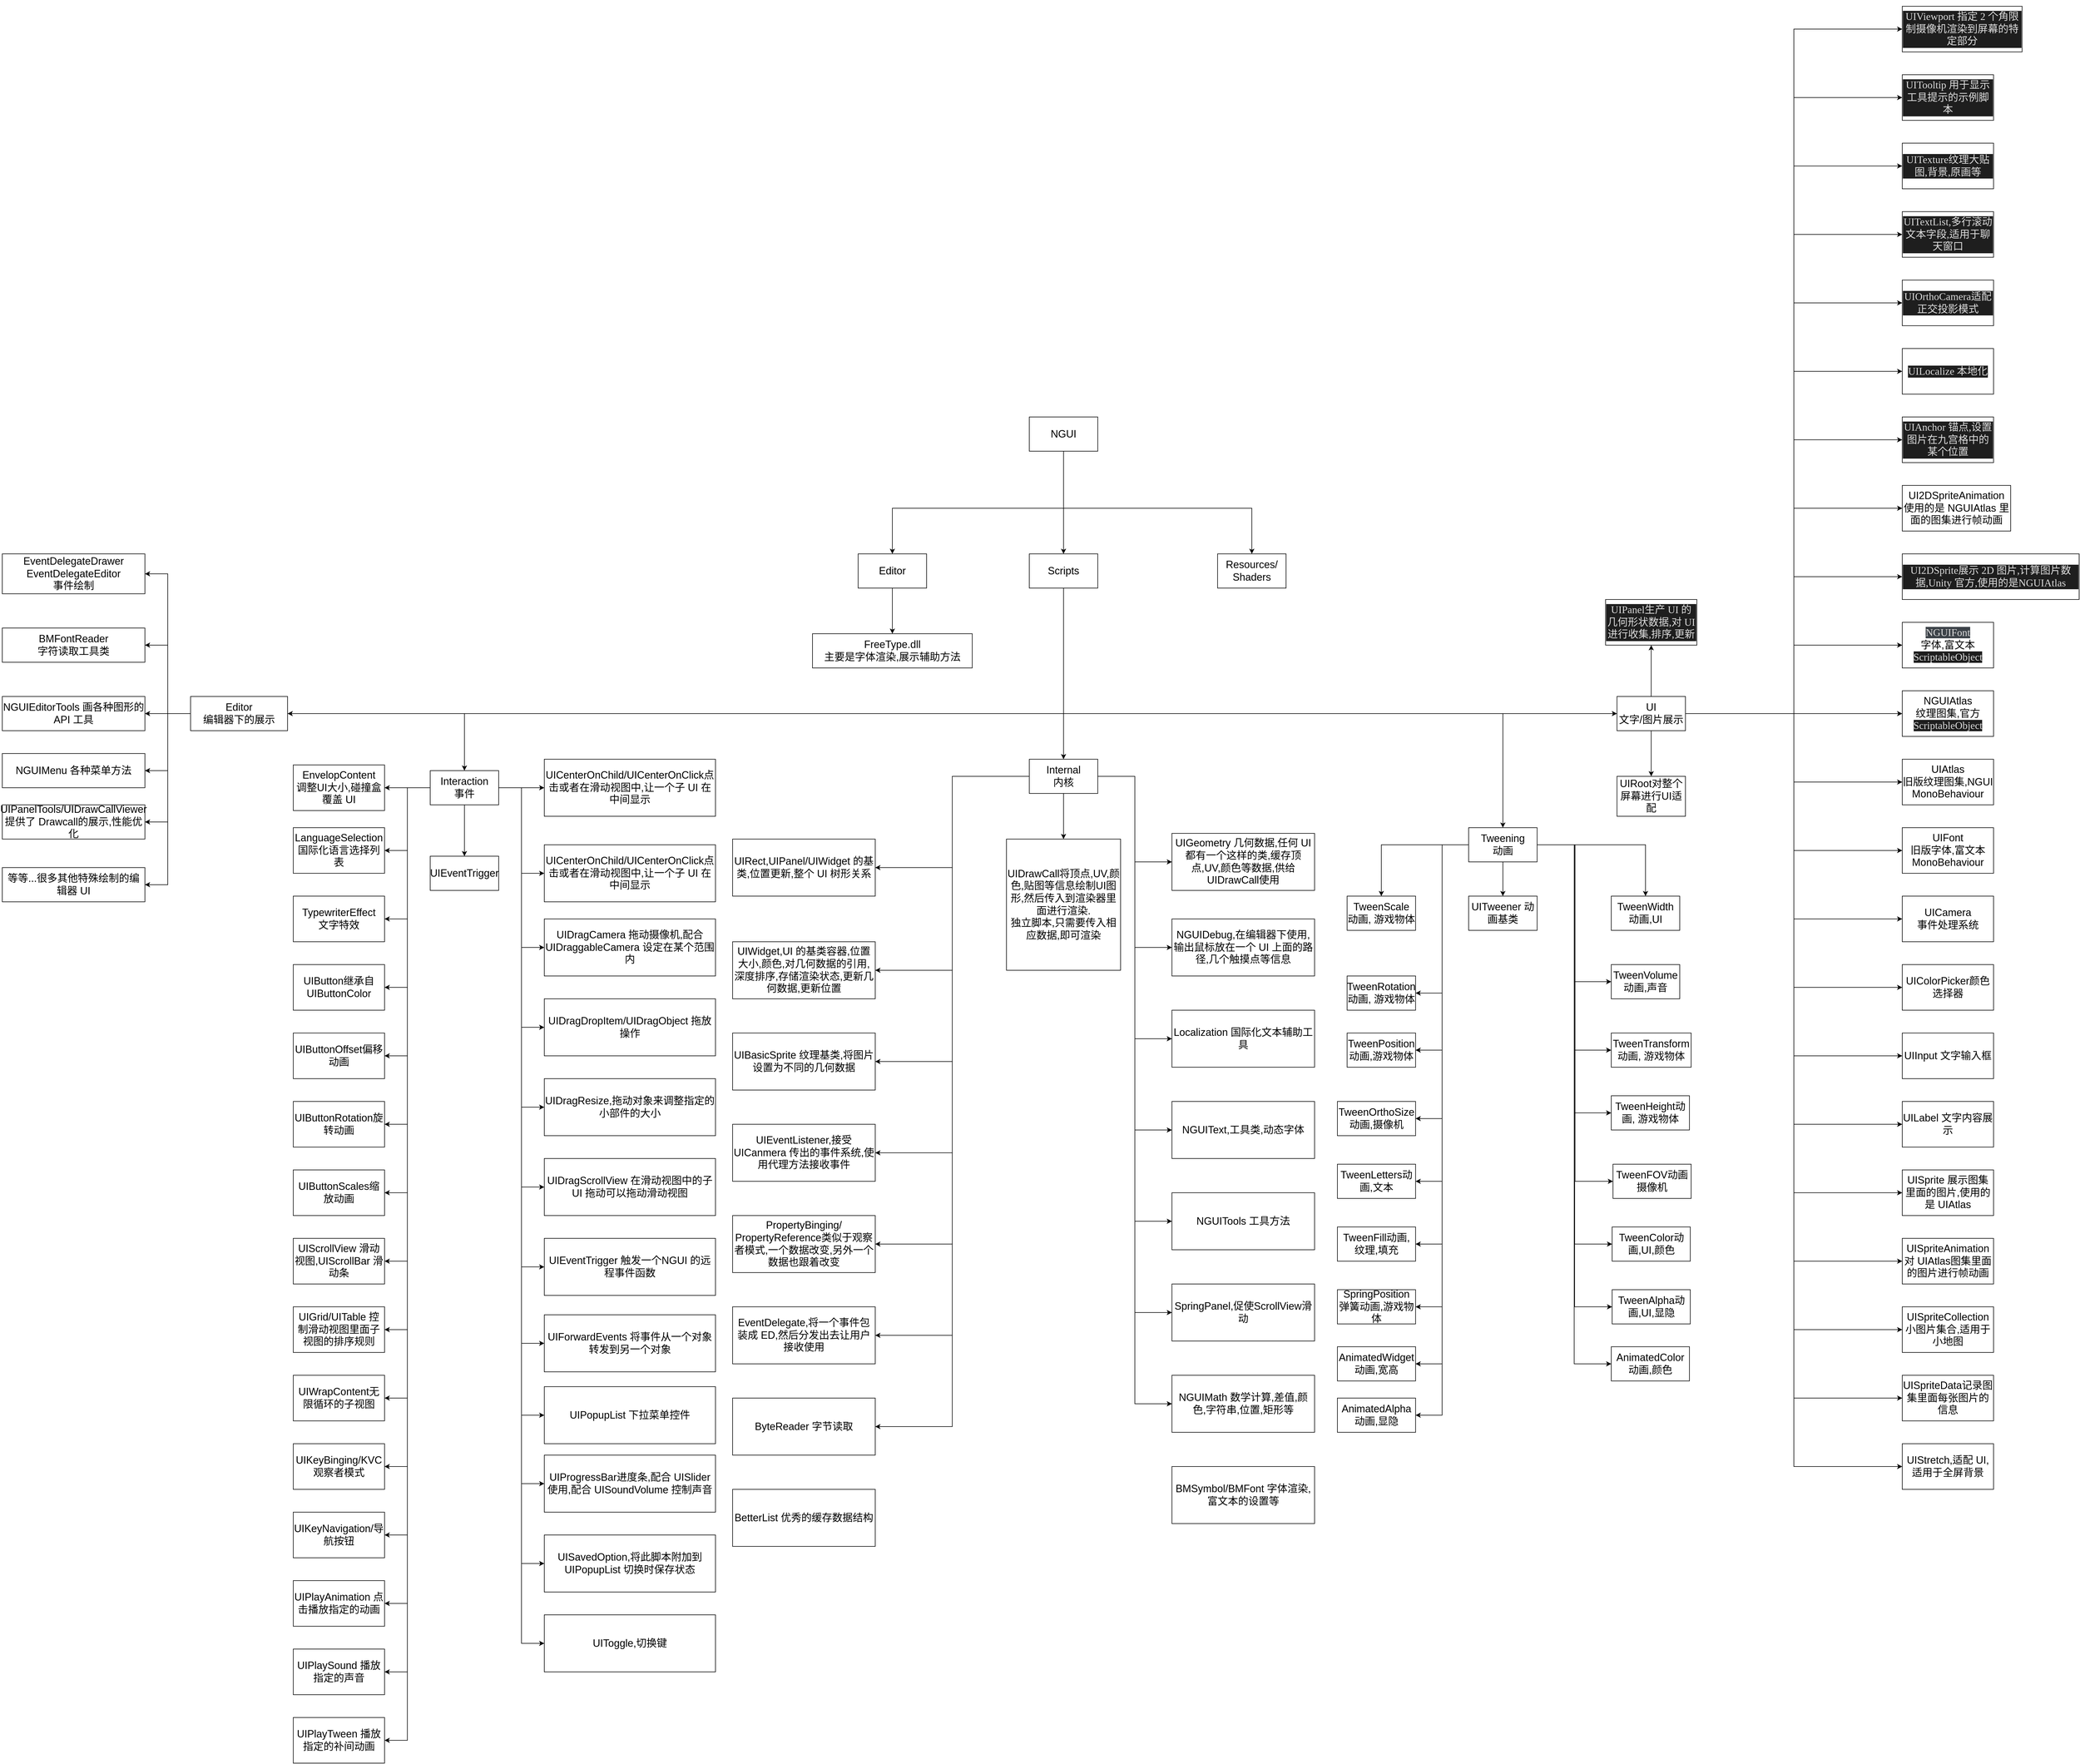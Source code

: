 <mxfile version="13.4.4" type="device"><diagram id="6hGFLwfOUW9BJ-s0fimq" name="Page-1"><mxGraphModel dx="2760" dy="2029" grid="1" gridSize="10" guides="1" tooltips="1" connect="1" arrows="1" fold="1" page="1" pageScale="1" pageWidth="827" pageHeight="1169" math="0" shadow="0"><root><mxCell id="0"/><mxCell id="1" parent="0"/><mxCell id="32" value="" style="edgeStyle=orthogonalEdgeStyle;rounded=0;orthogonalLoop=1;jettySize=auto;html=1;" parent="1" source="2" target="31" edge="1"><mxGeometry relative="1" as="geometry"><Array as="points"><mxPoint x="330" y="240"/><mxPoint x="30" y="240"/></Array></mxGeometry></mxCell><mxCell id="34" style="edgeStyle=orthogonalEdgeStyle;rounded=0;orthogonalLoop=1;jettySize=auto;html=1;" parent="1" source="2" target="33" edge="1"><mxGeometry relative="1" as="geometry"/></mxCell><mxCell id="36" style="edgeStyle=orthogonalEdgeStyle;rounded=0;orthogonalLoop=1;jettySize=auto;html=1;" parent="1" source="2" target="35" edge="1"><mxGeometry relative="1" as="geometry"><Array as="points"><mxPoint x="330" y="240"/><mxPoint x="660" y="240"/></Array></mxGeometry></mxCell><mxCell id="2" value="NGUI" style="rounded=0;whiteSpace=wrap;html=1;fontSize=18;" parent="1" vertex="1"><mxGeometry x="270" y="80" width="120" height="60" as="geometry"/></mxCell><mxCell id="38" value="" style="edgeStyle=orthogonalEdgeStyle;rounded=0;orthogonalLoop=1;jettySize=auto;html=1;" parent="1" source="31" target="37" edge="1"><mxGeometry relative="1" as="geometry"/></mxCell><mxCell id="31" value="Editor" style="rounded=0;whiteSpace=wrap;html=1;fontSize=18;" parent="1" vertex="1"><mxGeometry x="-30" y="320" width="120" height="60" as="geometry"/></mxCell><mxCell id="37" value="FreeType.dll&lt;br&gt;主要是字体渲染,展示辅助方法" style="rounded=0;whiteSpace=wrap;html=1;fontSize=18;" parent="1" vertex="1"><mxGeometry x="-110" y="460" width="280" height="60" as="geometry"/></mxCell><mxCell id="40" value="" style="edgeStyle=orthogonalEdgeStyle;rounded=0;orthogonalLoop=1;jettySize=auto;html=1;" parent="1" source="33" target="39" edge="1"><mxGeometry relative="1" as="geometry"/></mxCell><mxCell id="45" style="edgeStyle=orthogonalEdgeStyle;rounded=0;orthogonalLoop=1;jettySize=auto;html=1;" parent="1" source="33" target="44" edge="1"><mxGeometry relative="1" as="geometry"><Array as="points"><mxPoint x="330" y="600"/><mxPoint x="-720" y="600"/></Array></mxGeometry></mxCell><mxCell id="46" style="edgeStyle=orthogonalEdgeStyle;rounded=0;orthogonalLoop=1;jettySize=auto;html=1;" parent="1" source="33" target="41" edge="1"><mxGeometry relative="1" as="geometry"><Array as="points"><mxPoint x="330" y="600"/><mxPoint x="-325" y="600"/></Array></mxGeometry></mxCell><mxCell id="47" style="edgeStyle=orthogonalEdgeStyle;rounded=0;orthogonalLoop=1;jettySize=auto;html=1;" parent="1" source="33" target="43" edge="1"><mxGeometry relative="1" as="geometry"><Array as="points"><mxPoint x="330" y="600"/><mxPoint x="1100" y="600"/></Array></mxGeometry></mxCell><mxCell id="48" style="edgeStyle=orthogonalEdgeStyle;rounded=0;orthogonalLoop=1;jettySize=auto;html=1;" parent="1" source="33" target="42" edge="1"><mxGeometry relative="1" as="geometry"><Array as="points"><mxPoint x="330" y="600"/><mxPoint x="900" y="600"/></Array></mxGeometry></mxCell><mxCell id="33" value="Scripts" style="rounded=0;whiteSpace=wrap;html=1;fontSize=18;" parent="1" vertex="1"><mxGeometry x="270" y="320" width="120" height="60" as="geometry"/></mxCell><mxCell id="140" value="" style="edgeStyle=orthogonalEdgeStyle;rounded=0;orthogonalLoop=1;jettySize=auto;html=1;" parent="1" source="39" target="139" edge="1"><mxGeometry relative="1" as="geometry"/></mxCell><mxCell id="151" style="edgeStyle=orthogonalEdgeStyle;rounded=0;orthogonalLoop=1;jettySize=auto;html=1;entryX=0;entryY=0.5;entryDx=0;entryDy=0;" parent="1" source="39" target="150" edge="1"><mxGeometry relative="1" as="geometry"/></mxCell><mxCell id="152" style="edgeStyle=orthogonalEdgeStyle;rounded=0;orthogonalLoop=1;jettySize=auto;html=1;entryX=0;entryY=0.5;entryDx=0;entryDy=0;" parent="1" source="39" target="141" edge="1"><mxGeometry relative="1" as="geometry"/></mxCell><mxCell id="153" style="edgeStyle=orthogonalEdgeStyle;rounded=0;orthogonalLoop=1;jettySize=auto;html=1;entryX=0;entryY=0.5;entryDx=0;entryDy=0;" parent="1" source="39" target="147" edge="1"><mxGeometry relative="1" as="geometry"/></mxCell><mxCell id="155" style="edgeStyle=orthogonalEdgeStyle;rounded=0;orthogonalLoop=1;jettySize=auto;html=1;entryX=0;entryY=0.5;entryDx=0;entryDy=0;" parent="1" source="39" target="154" edge="1"><mxGeometry relative="1" as="geometry"/></mxCell><mxCell id="157" style="edgeStyle=orthogonalEdgeStyle;rounded=0;orthogonalLoop=1;jettySize=auto;html=1;entryX=0;entryY=0.5;entryDx=0;entryDy=0;" parent="1" source="39" target="156" edge="1"><mxGeometry relative="1" as="geometry"/></mxCell><mxCell id="159" style="edgeStyle=orthogonalEdgeStyle;rounded=0;orthogonalLoop=1;jettySize=auto;html=1;entryX=0;entryY=0.5;entryDx=0;entryDy=0;" parent="1" source="39" target="158" edge="1"><mxGeometry relative="1" as="geometry"/></mxCell><mxCell id="161" style="edgeStyle=orthogonalEdgeStyle;rounded=0;orthogonalLoop=1;jettySize=auto;html=1;entryX=1;entryY=0.5;entryDx=0;entryDy=0;" parent="1" source="39" target="160" edge="1"><mxGeometry relative="1" as="geometry"/></mxCell><mxCell id="162" style="edgeStyle=orthogonalEdgeStyle;rounded=0;orthogonalLoop=1;jettySize=auto;html=1;entryX=1;entryY=0.5;entryDx=0;entryDy=0;" parent="1" source="39" target="145" edge="1"><mxGeometry relative="1" as="geometry"/></mxCell><mxCell id="163" style="edgeStyle=orthogonalEdgeStyle;rounded=0;orthogonalLoop=1;jettySize=auto;html=1;entryX=1;entryY=0.5;entryDx=0;entryDy=0;" parent="1" source="39" target="143" edge="1"><mxGeometry relative="1" as="geometry"/></mxCell><mxCell id="165" style="edgeStyle=orthogonalEdgeStyle;rounded=0;orthogonalLoop=1;jettySize=auto;html=1;entryX=1;entryY=0.5;entryDx=0;entryDy=0;" parent="1" source="39" target="164" edge="1"><mxGeometry relative="1" as="geometry"/></mxCell><mxCell id="167" style="edgeStyle=orthogonalEdgeStyle;rounded=0;orthogonalLoop=1;jettySize=auto;html=1;entryX=1;entryY=0.5;entryDx=0;entryDy=0;" parent="1" source="39" target="166" edge="1"><mxGeometry relative="1" as="geometry"/></mxCell><mxCell id="169" style="edgeStyle=orthogonalEdgeStyle;rounded=0;orthogonalLoop=1;jettySize=auto;html=1;entryX=0;entryY=0.5;entryDx=0;entryDy=0;" parent="1" source="39" target="168" edge="1"><mxGeometry relative="1" as="geometry"/></mxCell><mxCell id="171" style="edgeStyle=orthogonalEdgeStyle;rounded=0;orthogonalLoop=1;jettySize=auto;html=1;entryX=1;entryY=0.5;entryDx=0;entryDy=0;" parent="1" source="39" target="170" edge="1"><mxGeometry relative="1" as="geometry"/></mxCell><mxCell id="173" style="edgeStyle=orthogonalEdgeStyle;rounded=0;orthogonalLoop=1;jettySize=auto;html=1;entryX=1;entryY=0.5;entryDx=0;entryDy=0;" parent="1" source="39" target="172" edge="1"><mxGeometry relative="1" as="geometry"/></mxCell><mxCell id="39" value="Internal&lt;br&gt;内核" style="rounded=0;whiteSpace=wrap;html=1;fontSize=18;" parent="1" vertex="1"><mxGeometry x="270" y="680" width="120" height="60" as="geometry"/></mxCell><mxCell id="139" value="UIDrawCall将顶点,UV,颜色,贴图等信息绘制UI图形,然后传入到渲染器里面进行渲染.&lt;br&gt;独立脚本,只需要传入相应数据,即可渲染" style="rounded=0;whiteSpace=wrap;html=1;fontSize=18;" parent="1" vertex="1"><mxGeometry x="230" y="820" width="200" height="230" as="geometry"/></mxCell><mxCell id="35" value="Resources/&lt;br&gt;Shaders" style="rounded=0;whiteSpace=wrap;html=1;fontSize=18;" parent="1" vertex="1"><mxGeometry x="600" y="320" width="120" height="60" as="geometry"/></mxCell><mxCell id="235" value="" style="edgeStyle=orthogonalEdgeStyle;rounded=0;orthogonalLoop=1;jettySize=auto;html=1;" parent="1" source="41" target="234" edge="1"><mxGeometry relative="1" as="geometry"/></mxCell><mxCell id="237" style="edgeStyle=orthogonalEdgeStyle;rounded=0;orthogonalLoop=1;jettySize=auto;html=1;entryX=1;entryY=0.5;entryDx=0;entryDy=0;" parent="1" source="41" target="236" edge="1"><mxGeometry relative="1" as="geometry"/></mxCell><mxCell id="239" style="edgeStyle=orthogonalEdgeStyle;rounded=0;orthogonalLoop=1;jettySize=auto;html=1;entryX=1;entryY=0.5;entryDx=0;entryDy=0;" parent="1" source="41" target="238" edge="1"><mxGeometry relative="1" as="geometry"/></mxCell><mxCell id="241" style="edgeStyle=orthogonalEdgeStyle;rounded=0;orthogonalLoop=1;jettySize=auto;html=1;entryX=1;entryY=0.5;entryDx=0;entryDy=0;" parent="1" source="41" target="240" edge="1"><mxGeometry relative="1" as="geometry"/></mxCell><mxCell id="243" style="edgeStyle=orthogonalEdgeStyle;rounded=0;orthogonalLoop=1;jettySize=auto;html=1;entryX=1;entryY=0.5;entryDx=0;entryDy=0;" parent="1" source="41" target="242" edge="1"><mxGeometry relative="1" as="geometry"/></mxCell><mxCell id="245" style="edgeStyle=orthogonalEdgeStyle;rounded=0;orthogonalLoop=1;jettySize=auto;html=1;entryX=1;entryY=0.5;entryDx=0;entryDy=0;" parent="1" source="41" target="244" edge="1"><mxGeometry relative="1" as="geometry"/></mxCell><mxCell id="41" value="Editor&lt;br&gt;编辑器下的展示" style="rounded=0;whiteSpace=wrap;html=1;fontSize=18;" parent="1" vertex="1"><mxGeometry x="-1200" y="570" width="170" height="60" as="geometry"/></mxCell><mxCell id="234" value="NGUIEditorTools 画各种图形的 API 工具" style="rounded=0;whiteSpace=wrap;html=1;fontSize=18;" parent="1" vertex="1"><mxGeometry x="-1530" y="570" width="250" height="60" as="geometry"/></mxCell><mxCell id="50" value="" style="edgeStyle=orthogonalEdgeStyle;rounded=0;orthogonalLoop=1;jettySize=auto;html=1;" parent="1" source="42" target="49" edge="1"><mxGeometry relative="1" as="geometry"/></mxCell><mxCell id="52" style="edgeStyle=orthogonalEdgeStyle;rounded=0;orthogonalLoop=1;jettySize=auto;html=1;entryX=0;entryY=0.5;entryDx=0;entryDy=0;" parent="1" source="42" target="51" edge="1"><mxGeometry relative="1" as="geometry"/></mxCell><mxCell id="54" style="edgeStyle=orthogonalEdgeStyle;rounded=0;orthogonalLoop=1;jettySize=auto;html=1;entryX=0;entryY=0.5;entryDx=0;entryDy=0;" parent="1" source="42" target="53" edge="1"><mxGeometry relative="1" as="geometry"/></mxCell><mxCell id="56" style="edgeStyle=orthogonalEdgeStyle;rounded=0;orthogonalLoop=1;jettySize=auto;html=1;entryX=0;entryY=0.5;entryDx=0;entryDy=0;" parent="1" source="42" target="55" edge="1"><mxGeometry relative="1" as="geometry"/></mxCell><mxCell id="59" style="edgeStyle=orthogonalEdgeStyle;rounded=0;orthogonalLoop=1;jettySize=auto;html=1;entryX=0;entryY=0.5;entryDx=0;entryDy=0;" parent="1" source="42" target="58" edge="1"><mxGeometry relative="1" as="geometry"/></mxCell><mxCell id="61" style="edgeStyle=orthogonalEdgeStyle;rounded=0;orthogonalLoop=1;jettySize=auto;html=1;entryX=0;entryY=0.5;entryDx=0;entryDy=0;" parent="1" source="42" target="60" edge="1"><mxGeometry relative="1" as="geometry"/></mxCell><mxCell id="63" style="edgeStyle=orthogonalEdgeStyle;rounded=0;orthogonalLoop=1;jettySize=auto;html=1;entryX=0;entryY=0.5;entryDx=0;entryDy=0;" parent="1" source="42" target="62" edge="1"><mxGeometry relative="1" as="geometry"/></mxCell><mxCell id="65" style="edgeStyle=orthogonalEdgeStyle;rounded=0;orthogonalLoop=1;jettySize=auto;html=1;entryX=0;entryY=0.5;entryDx=0;entryDy=0;" parent="1" source="42" target="64" edge="1"><mxGeometry relative="1" as="geometry"/></mxCell><mxCell id="67" style="edgeStyle=orthogonalEdgeStyle;rounded=0;orthogonalLoop=1;jettySize=auto;html=1;entryX=0;entryY=0.5;entryDx=0;entryDy=0;" parent="1" source="42" target="66" edge="1"><mxGeometry relative="1" as="geometry"/></mxCell><mxCell id="69" style="edgeStyle=orthogonalEdgeStyle;rounded=0;orthogonalLoop=1;jettySize=auto;html=1;entryX=0;entryY=0.5;entryDx=0;entryDy=0;" parent="1" source="42" target="68" edge="1"><mxGeometry relative="1" as="geometry"/></mxCell><mxCell id="71" style="edgeStyle=orthogonalEdgeStyle;rounded=0;orthogonalLoop=1;jettySize=auto;html=1;entryX=0;entryY=0.5;entryDx=0;entryDy=0;" parent="1" source="42" target="70" edge="1"><mxGeometry relative="1" as="geometry"/></mxCell><mxCell id="73" style="edgeStyle=orthogonalEdgeStyle;rounded=0;orthogonalLoop=1;jettySize=auto;html=1;entryX=0;entryY=0.5;entryDx=0;entryDy=0;" parent="1" source="42" target="72" edge="1"><mxGeometry relative="1" as="geometry"/></mxCell><mxCell id="75" style="edgeStyle=orthogonalEdgeStyle;rounded=0;orthogonalLoop=1;jettySize=auto;html=1;entryX=0;entryY=0.5;entryDx=0;entryDy=0;" parent="1" source="42" target="74" edge="1"><mxGeometry relative="1" as="geometry"/></mxCell><mxCell id="77" value="" style="edgeStyle=orthogonalEdgeStyle;rounded=0;orthogonalLoop=1;jettySize=auto;html=1;" parent="1" source="42" target="76" edge="1"><mxGeometry relative="1" as="geometry"/></mxCell><mxCell id="79" value="" style="edgeStyle=orthogonalEdgeStyle;rounded=0;orthogonalLoop=1;jettySize=auto;html=1;" parent="1" source="42" target="78" edge="1"><mxGeometry relative="1" as="geometry"/></mxCell><mxCell id="81" style="edgeStyle=orthogonalEdgeStyle;rounded=0;orthogonalLoop=1;jettySize=auto;html=1;entryX=0;entryY=0.5;entryDx=0;entryDy=0;" parent="1" source="42" target="80" edge="1"><mxGeometry relative="1" as="geometry"/></mxCell><mxCell id="83" style="edgeStyle=orthogonalEdgeStyle;rounded=0;orthogonalLoop=1;jettySize=auto;html=1;entryX=0;entryY=0.5;entryDx=0;entryDy=0;" parent="1" source="42" target="82" edge="1"><mxGeometry relative="1" as="geometry"/></mxCell><mxCell id="85" style="edgeStyle=orthogonalEdgeStyle;rounded=0;orthogonalLoop=1;jettySize=auto;html=1;entryX=0;entryY=0.5;entryDx=0;entryDy=0;" parent="1" source="42" target="84" edge="1"><mxGeometry relative="1" as="geometry"/></mxCell><mxCell id="87" style="edgeStyle=orthogonalEdgeStyle;rounded=0;orthogonalLoop=1;jettySize=auto;html=1;entryX=0;entryY=0.5;entryDx=0;entryDy=0;" parent="1" source="42" target="86" edge="1"><mxGeometry relative="1" as="geometry"/></mxCell><mxCell id="89" style="edgeStyle=orthogonalEdgeStyle;rounded=0;orthogonalLoop=1;jettySize=auto;html=1;entryX=0;entryY=0.5;entryDx=0;entryDy=0;" parent="1" source="42" target="88" edge="1"><mxGeometry relative="1" as="geometry"/></mxCell><mxCell id="91" style="edgeStyle=orthogonalEdgeStyle;rounded=0;orthogonalLoop=1;jettySize=auto;html=1;entryX=0;entryY=0.5;entryDx=0;entryDy=0;" parent="1" source="42" target="90" edge="1"><mxGeometry relative="1" as="geometry"/></mxCell><mxCell id="93" style="edgeStyle=orthogonalEdgeStyle;rounded=0;orthogonalLoop=1;jettySize=auto;html=1;entryX=0;entryY=0.5;entryDx=0;entryDy=0;" parent="1" source="42" target="92" edge="1"><mxGeometry relative="1" as="geometry"/></mxCell><mxCell id="96" style="edgeStyle=orthogonalEdgeStyle;rounded=0;orthogonalLoop=1;jettySize=auto;html=1;entryX=0;entryY=0.5;entryDx=0;entryDy=0;" parent="1" source="42" target="95" edge="1"><mxGeometry relative="1" as="geometry"/></mxCell><mxCell id="98" style="edgeStyle=orthogonalEdgeStyle;rounded=0;orthogonalLoop=1;jettySize=auto;html=1;entryX=0;entryY=0.5;entryDx=0;entryDy=0;" parent="1" source="42" target="97" edge="1"><mxGeometry relative="1" as="geometry"><mxPoint x="1570" y="500.0" as="targetPoint"/></mxGeometry></mxCell><mxCell id="42" value="UI&lt;br&gt;文字/图片展示" style="rounded=0;whiteSpace=wrap;html=1;fontSize=18;" parent="1" vertex="1"><mxGeometry x="1300" y="570" width="120" height="60" as="geometry"/></mxCell><mxCell id="78" value="UIRoot对整个屏幕进行UI适配" style="rounded=0;whiteSpace=wrap;html=1;fontSize=18;" parent="1" vertex="1"><mxGeometry x="1300" y="710" width="120" height="70" as="geometry"/></mxCell><mxCell id="49" value="NGUIAtlas&lt;br&gt;纹理图集,官方&lt;br&gt;&lt;span style=&quot;background-color: rgb(30 , 30 , 30) ; color: rgb(220 , 220 , 220) ; font-family: &amp;#34;fira code light&amp;#34; ; font-size: 13.5pt&quot;&gt;ScriptableObject&lt;/span&gt;" style="rounded=0;whiteSpace=wrap;html=1;fontSize=18;" parent="1" vertex="1"><mxGeometry x="1800" y="560" width="160" height="80" as="geometry"/></mxCell><mxCell id="100" value="" style="edgeStyle=orthogonalEdgeStyle;rounded=0;orthogonalLoop=1;jettySize=auto;html=1;" parent="1" source="43" target="99" edge="1"><mxGeometry relative="1" as="geometry"/></mxCell><mxCell id="102" value="" style="edgeStyle=orthogonalEdgeStyle;rounded=0;orthogonalLoop=1;jettySize=auto;html=1;" parent="1" source="43" target="101" edge="1"><mxGeometry relative="1" as="geometry"/></mxCell><mxCell id="105" style="edgeStyle=orthogonalEdgeStyle;rounded=0;orthogonalLoop=1;jettySize=auto;html=1;entryX=0;entryY=0.5;entryDx=0;entryDy=0;" parent="1" source="43" target="103" edge="1"><mxGeometry relative="1" as="geometry"/></mxCell><mxCell id="107" style="edgeStyle=orthogonalEdgeStyle;rounded=0;orthogonalLoop=1;jettySize=auto;html=1;entryX=0;entryY=0.5;entryDx=0;entryDy=0;" parent="1" source="43" target="106" edge="1"><mxGeometry relative="1" as="geometry"/></mxCell><mxCell id="109" value="" style="edgeStyle=orthogonalEdgeStyle;rounded=0;orthogonalLoop=1;jettySize=auto;html=1;" parent="1" source="43" target="108" edge="1"><mxGeometry relative="1" as="geometry"/></mxCell><mxCell id="112" style="edgeStyle=orthogonalEdgeStyle;rounded=0;orthogonalLoop=1;jettySize=auto;html=1;entryX=1;entryY=0.5;entryDx=0;entryDy=0;" parent="1" source="43" target="110" edge="1"><mxGeometry relative="1" as="geometry"/></mxCell><mxCell id="114" style="edgeStyle=orthogonalEdgeStyle;rounded=0;orthogonalLoop=1;jettySize=auto;html=1;entryX=1;entryY=0.5;entryDx=0;entryDy=0;" parent="1" source="43" target="113" edge="1"><mxGeometry relative="1" as="geometry"/></mxCell><mxCell id="116" style="edgeStyle=orthogonalEdgeStyle;rounded=0;orthogonalLoop=1;jettySize=auto;html=1;entryX=1;entryY=0.5;entryDx=0;entryDy=0;" parent="1" source="43" target="115" edge="1"><mxGeometry relative="1" as="geometry"/></mxCell><mxCell id="118" style="edgeStyle=orthogonalEdgeStyle;rounded=0;orthogonalLoop=1;jettySize=auto;html=1;entryX=1;entryY=0.5;entryDx=0;entryDy=0;" parent="1" source="43" target="117" edge="1"><mxGeometry relative="1" as="geometry"/></mxCell><mxCell id="120" style="edgeStyle=orthogonalEdgeStyle;rounded=0;orthogonalLoop=1;jettySize=auto;html=1;entryX=0;entryY=0.5;entryDx=0;entryDy=0;" parent="1" source="43" target="119" edge="1"><mxGeometry relative="1" as="geometry"/></mxCell><mxCell id="122" style="edgeStyle=orthogonalEdgeStyle;rounded=0;orthogonalLoop=1;jettySize=auto;html=1;entryX=0;entryY=0.5;entryDx=0;entryDy=0;" parent="1" source="43" target="121" edge="1"><mxGeometry relative="1" as="geometry"/></mxCell><mxCell id="124" style="edgeStyle=orthogonalEdgeStyle;rounded=0;orthogonalLoop=1;jettySize=auto;html=1;entryX=1;entryY=0.5;entryDx=0;entryDy=0;" parent="1" source="43" target="123" edge="1"><mxGeometry relative="1" as="geometry"/></mxCell><mxCell id="126" style="edgeStyle=orthogonalEdgeStyle;rounded=0;orthogonalLoop=1;jettySize=auto;html=1;entryX=0;entryY=0.5;entryDx=0;entryDy=0;" parent="1" source="43" target="125" edge="1"><mxGeometry relative="1" as="geometry"/></mxCell><mxCell id="128" style="edgeStyle=orthogonalEdgeStyle;rounded=0;orthogonalLoop=1;jettySize=auto;html=1;entryX=0;entryY=0.5;entryDx=0;entryDy=0;" parent="1" source="43" target="127" edge="1"><mxGeometry relative="1" as="geometry"/></mxCell><mxCell id="130" style="edgeStyle=orthogonalEdgeStyle;rounded=0;orthogonalLoop=1;jettySize=auto;html=1;entryX=1;entryY=0.5;entryDx=0;entryDy=0;" parent="1" source="43" target="129" edge="1"><mxGeometry relative="1" as="geometry"/></mxCell><mxCell id="132" style="edgeStyle=orthogonalEdgeStyle;rounded=0;orthogonalLoop=1;jettySize=auto;html=1;entryX=1;entryY=0.5;entryDx=0;entryDy=0;" parent="1" source="43" target="131" edge="1"><mxGeometry relative="1" as="geometry"/></mxCell><mxCell id="134" style="edgeStyle=orthogonalEdgeStyle;rounded=0;orthogonalLoop=1;jettySize=auto;html=1;entryX=0;entryY=0.5;entryDx=0;entryDy=0;" parent="1" source="43" target="133" edge="1"><mxGeometry relative="1" as="geometry"/></mxCell><mxCell id="136" style="edgeStyle=orthogonalEdgeStyle;rounded=0;orthogonalLoop=1;jettySize=auto;html=1;entryX=1;entryY=0.5;entryDx=0;entryDy=0;" parent="1" source="43" target="135" edge="1"><mxGeometry relative="1" as="geometry"/></mxCell><mxCell id="43" value="Tweening&lt;br&gt;动画" style="rounded=0;whiteSpace=wrap;html=1;fontSize=18;" parent="1" vertex="1"><mxGeometry x="1040" y="800" width="120" height="60" as="geometry"/></mxCell><mxCell id="108" value="TweenScale&lt;br&gt;动画,&amp;nbsp;游戏物体" style="rounded=0;whiteSpace=wrap;html=1;fontSize=18;" parent="1" vertex="1"><mxGeometry x="827" y="920" width="120" height="60" as="geometry"/></mxCell><mxCell id="110" value="TweenRotation&lt;br&gt;动画,&amp;nbsp;游戏物体" style="rounded=0;whiteSpace=wrap;html=1;fontSize=18;" parent="1" vertex="1"><mxGeometry x="827" y="1060" width="120" height="60" as="geometry"/></mxCell><mxCell id="101" value="TweenWidth&lt;br&gt;动画,UI" style="rounded=0;whiteSpace=wrap;html=1;fontSize=18;" parent="1" vertex="1"><mxGeometry x="1290" y="920" width="120" height="60" as="geometry"/></mxCell><mxCell id="103" value="TweenVolume&lt;br&gt;动画,声音" style="rounded=0;whiteSpace=wrap;html=1;fontSize=18;" parent="1" vertex="1"><mxGeometry x="1290" y="1040" width="120" height="60" as="geometry"/></mxCell><mxCell id="99" value="UITweener 动画基类" style="rounded=0;whiteSpace=wrap;html=1;fontSize=18;" parent="1" vertex="1"><mxGeometry x="1040" y="920" width="120" height="60" as="geometry"/></mxCell><mxCell id="138" value="" style="edgeStyle=orthogonalEdgeStyle;rounded=0;orthogonalLoop=1;jettySize=auto;html=1;" parent="1" source="44" target="137" edge="1"><mxGeometry relative="1" as="geometry"/></mxCell><mxCell id="178" value="" style="edgeStyle=orthogonalEdgeStyle;rounded=0;orthogonalLoop=1;jettySize=auto;html=1;" parent="1" source="44" target="177" edge="1"><mxGeometry relative="1" as="geometry"/></mxCell><mxCell id="180" style="edgeStyle=orthogonalEdgeStyle;rounded=0;orthogonalLoop=1;jettySize=auto;html=1;entryX=1;entryY=0.5;entryDx=0;entryDy=0;" parent="1" source="44" target="179" edge="1"><mxGeometry relative="1" as="geometry"/></mxCell><mxCell id="182" style="edgeStyle=orthogonalEdgeStyle;rounded=0;orthogonalLoop=1;jettySize=auto;html=1;entryX=1;entryY=0.5;entryDx=0;entryDy=0;" parent="1" source="44" target="181" edge="1"><mxGeometry relative="1" as="geometry"/></mxCell><mxCell id="185" style="edgeStyle=orthogonalEdgeStyle;rounded=0;orthogonalLoop=1;jettySize=auto;html=1;entryX=1;entryY=0.5;entryDx=0;entryDy=0;" parent="1" source="44" target="183" edge="1"><mxGeometry relative="1" as="geometry"/></mxCell><mxCell id="187" style="edgeStyle=orthogonalEdgeStyle;rounded=0;orthogonalLoop=1;jettySize=auto;html=1;entryX=1;entryY=0.5;entryDx=0;entryDy=0;" parent="1" source="44" target="186" edge="1"><mxGeometry relative="1" as="geometry"/></mxCell><mxCell id="189" style="edgeStyle=orthogonalEdgeStyle;rounded=0;orthogonalLoop=1;jettySize=auto;html=1;entryX=1;entryY=0.5;entryDx=0;entryDy=0;" parent="1" source="44" target="188" edge="1"><mxGeometry relative="1" as="geometry"/></mxCell><mxCell id="191" style="edgeStyle=orthogonalEdgeStyle;rounded=0;orthogonalLoop=1;jettySize=auto;html=1;entryX=1;entryY=0.5;entryDx=0;entryDy=0;" parent="1" source="44" target="190" edge="1"><mxGeometry relative="1" as="geometry"/></mxCell><mxCell id="193" value="" style="edgeStyle=orthogonalEdgeStyle;rounded=0;orthogonalLoop=1;jettySize=auto;html=1;" parent="1" source="44" target="192" edge="1"><mxGeometry relative="1" as="geometry"/></mxCell><mxCell id="195" style="edgeStyle=orthogonalEdgeStyle;rounded=0;orthogonalLoop=1;jettySize=auto;html=1;entryX=0;entryY=0.5;entryDx=0;entryDy=0;" parent="1" source="44" target="194" edge="1"><mxGeometry relative="1" as="geometry"/></mxCell><mxCell id="198" style="edgeStyle=orthogonalEdgeStyle;rounded=0;orthogonalLoop=1;jettySize=auto;html=1;entryX=0;entryY=0.5;entryDx=0;entryDy=0;" parent="1" source="44" target="196" edge="1"><mxGeometry relative="1" as="geometry"/></mxCell><mxCell id="199" style="edgeStyle=orthogonalEdgeStyle;rounded=0;orthogonalLoop=1;jettySize=auto;html=1;entryX=0;entryY=0.5;entryDx=0;entryDy=0;" parent="1" source="44" target="197" edge="1"><mxGeometry relative="1" as="geometry"/></mxCell><mxCell id="201" style="edgeStyle=orthogonalEdgeStyle;rounded=0;orthogonalLoop=1;jettySize=auto;html=1;entryX=0;entryY=0.5;entryDx=0;entryDy=0;" parent="1" source="44" target="200" edge="1"><mxGeometry relative="1" as="geometry"/></mxCell><mxCell id="203" style="edgeStyle=orthogonalEdgeStyle;rounded=0;orthogonalLoop=1;jettySize=auto;html=1;entryX=0;entryY=0.5;entryDx=0;entryDy=0;" parent="1" source="44" target="202" edge="1"><mxGeometry relative="1" as="geometry"/></mxCell><mxCell id="205" style="edgeStyle=orthogonalEdgeStyle;rounded=0;orthogonalLoop=1;jettySize=auto;html=1;entryX=0;entryY=0.5;entryDx=0;entryDy=0;" parent="1" source="44" target="204" edge="1"><mxGeometry relative="1" as="geometry"/></mxCell><mxCell id="207" style="edgeStyle=orthogonalEdgeStyle;rounded=0;orthogonalLoop=1;jettySize=auto;html=1;entryX=0;entryY=0.5;entryDx=0;entryDy=0;" parent="1" source="44" target="206" edge="1"><mxGeometry relative="1" as="geometry"/></mxCell><mxCell id="209" style="edgeStyle=orthogonalEdgeStyle;rounded=0;orthogonalLoop=1;jettySize=auto;html=1;entryX=1;entryY=0.5;entryDx=0;entryDy=0;" parent="1" source="44" target="208" edge="1"><mxGeometry relative="1" as="geometry"/></mxCell><mxCell id="211" style="edgeStyle=orthogonalEdgeStyle;rounded=0;orthogonalLoop=1;jettySize=auto;html=1;entryX=1;entryY=0.5;entryDx=0;entryDy=0;" parent="1" source="44" target="210" edge="1"><mxGeometry relative="1" as="geometry"/></mxCell><mxCell id="213" style="edgeStyle=orthogonalEdgeStyle;rounded=0;orthogonalLoop=1;jettySize=auto;html=1;entryX=1;entryY=0.5;entryDx=0;entryDy=0;" parent="1" source="44" target="212" edge="1"><mxGeometry relative="1" as="geometry"/></mxCell><mxCell id="215" style="edgeStyle=orthogonalEdgeStyle;rounded=0;orthogonalLoop=1;jettySize=auto;html=1;entryX=1;entryY=0.5;entryDx=0;entryDy=0;" parent="1" source="44" target="184" edge="1"><mxGeometry relative="1" as="geometry"/></mxCell><mxCell id="216" style="edgeStyle=orthogonalEdgeStyle;rounded=0;orthogonalLoop=1;jettySize=auto;html=1;entryX=1;entryY=0.5;entryDx=0;entryDy=0;" parent="1" source="44" target="214" edge="1"><mxGeometry relative="1" as="geometry"/></mxCell><mxCell id="220" style="edgeStyle=orthogonalEdgeStyle;rounded=0;orthogonalLoop=1;jettySize=auto;html=1;entryX=1;entryY=0.5;entryDx=0;entryDy=0;" parent="1" source="44" target="217" edge="1"><mxGeometry relative="1" as="geometry"/></mxCell><mxCell id="221" style="edgeStyle=orthogonalEdgeStyle;rounded=0;orthogonalLoop=1;jettySize=auto;html=1;entryX=1;entryY=0.5;entryDx=0;entryDy=0;" parent="1" source="44" target="218" edge="1"><mxGeometry relative="1" as="geometry"/></mxCell><mxCell id="222" style="edgeStyle=orthogonalEdgeStyle;rounded=0;orthogonalLoop=1;jettySize=auto;html=1;entryX=1;entryY=0.5;entryDx=0;entryDy=0;" parent="1" source="44" target="219" edge="1"><mxGeometry relative="1" as="geometry"/></mxCell><mxCell id="226" style="edgeStyle=orthogonalEdgeStyle;rounded=0;orthogonalLoop=1;jettySize=auto;html=1;entryX=0;entryY=0.5;entryDx=0;entryDy=0;" parent="1" source="44" target="223" edge="1"><mxGeometry relative="1" as="geometry"/></mxCell><mxCell id="227" style="edgeStyle=orthogonalEdgeStyle;rounded=0;orthogonalLoop=1;jettySize=auto;html=1;entryX=0;entryY=0.5;entryDx=0;entryDy=0;" parent="1" source="44" target="224" edge="1"><mxGeometry relative="1" as="geometry"/></mxCell><mxCell id="229" style="edgeStyle=orthogonalEdgeStyle;rounded=0;orthogonalLoop=1;jettySize=auto;html=1;entryX=0;entryY=0.5;entryDx=0;entryDy=0;" parent="1" source="44" target="225" edge="1"><mxGeometry relative="1" as="geometry"/></mxCell><mxCell id="233" style="edgeStyle=orthogonalEdgeStyle;rounded=0;orthogonalLoop=1;jettySize=auto;html=1;entryX=0;entryY=0.5;entryDx=0;entryDy=0;" parent="1" source="44" target="232" edge="1"><mxGeometry relative="1" as="geometry"/></mxCell><mxCell id="44" value="Interaction&lt;br&gt;事件" style="rounded=0;whiteSpace=wrap;html=1;fontSize=18;" parent="1" vertex="1"><mxGeometry x="-780" y="700" width="120" height="60" as="geometry"/></mxCell><mxCell id="192" value="UICenterOnChild/UICenterOnClick点击或者在滑动视图中,让一个子 UI 在中间显示" style="rounded=0;whiteSpace=wrap;html=1;fontSize=18;" parent="1" vertex="1"><mxGeometry x="-580" y="680" width="300" height="100" as="geometry"/></mxCell><mxCell id="177" value="EnvelopContent&lt;br&gt;调整UI大小,碰撞盒覆盖 UI" style="rounded=0;whiteSpace=wrap;html=1;fontSize=18;" parent="1" vertex="1"><mxGeometry x="-1020" y="690" width="160" height="80" as="geometry"/></mxCell><mxCell id="137" value="UIEventTrigger" style="rounded=0;whiteSpace=wrap;html=1;fontSize=18;" parent="1" vertex="1"><mxGeometry x="-780" y="850" width="120" height="60" as="geometry"/></mxCell><mxCell id="51" value="&lt;span style=&quot;font-size: 13.5pt ; background-color: rgb(60 , 66 , 72) ; color: rgb(220 , 220 , 220) ; font-family: &amp;#34;fira code light&amp;#34;&quot;&gt;NGUIFont&lt;br&gt;&lt;/span&gt;&lt;span&gt;字体,富文本&lt;/span&gt;&lt;br&gt;&lt;span style=&quot;font-size: 13.5pt ; background-color: rgb(30 , 30 , 30) ; color: rgb(220 , 220 , 220) ; font-family: &amp;#34;fira code light&amp;#34;&quot;&gt;ScriptableObject&lt;/span&gt;" style="rounded=0;whiteSpace=wrap;html=1;fontSize=18;" parent="1" vertex="1"><mxGeometry x="1800" y="440" width="160" height="80" as="geometry"/></mxCell><mxCell id="53" value="&lt;pre style=&quot;font-size: 13.5pt ; background-color: rgb(30 , 30 , 30) ; color: rgb(220 , 220 , 220) ; font-family: &amp;#34;fira code light&amp;#34;&quot;&gt;&lt;span style=&quot;white-space: normal&quot;&gt;UI2DSprite展示 2D 图片,计算图片数据,Unity 官方,使用的是NGUIAtlas&lt;/span&gt;&lt;/pre&gt;" style="rounded=0;whiteSpace=wrap;html=1;fontSize=18;" parent="1" vertex="1"><mxGeometry x="1800" y="320" width="310" height="80" as="geometry"/></mxCell><mxCell id="55" value="UI2DSpriteAnimation 使用的是 NGUIAtlas 里面的图集进行帧动画" style="rounded=0;whiteSpace=wrap;html=1;fontSize=18;" parent="1" vertex="1"><mxGeometry x="1800" y="200" width="190" height="80" as="geometry"/></mxCell><mxCell id="58" value="&lt;pre style=&quot;font-size: 13.5pt ; background-color: rgb(30 , 30 , 30) ; color: rgb(220 , 220 , 220) ; font-family: &amp;#34;fira code light&amp;#34;&quot;&gt;&lt;span style=&quot;white-space: normal&quot;&gt;UIAnchor 锚点,设置图片在九宫格中的某个位置&lt;/span&gt;&lt;/pre&gt;" style="rounded=0;whiteSpace=wrap;html=1;fontSize=18;" parent="1" vertex="1"><mxGeometry x="1800" y="80" width="160" height="80" as="geometry"/></mxCell><mxCell id="60" value="UIAtlas&lt;br&gt;旧版纹理图集,NGUI&lt;br&gt;MonoBehaviour" style="rounded=0;whiteSpace=wrap;html=1;fontSize=18;" parent="1" vertex="1"><mxGeometry x="1800" y="680" width="160" height="80" as="geometry"/></mxCell><mxCell id="62" value="UICamera&lt;br&gt;事件处理系统" style="rounded=0;whiteSpace=wrap;html=1;fontSize=18;" parent="1" vertex="1"><mxGeometry x="1800" y="920" width="160" height="80" as="geometry"/></mxCell><mxCell id="64" value="UIColorPicker颜色选择器" style="rounded=0;whiteSpace=wrap;html=1;fontSize=18;" parent="1" vertex="1"><mxGeometry x="1800" y="1040" width="160" height="80" as="geometry"/></mxCell><mxCell id="66" value="UIFont&lt;br&gt;旧版字体,富文本&lt;br&gt;MonoBehaviour" style="rounded=0;whiteSpace=wrap;html=1;fontSize=18;" parent="1" vertex="1"><mxGeometry x="1800" y="800" width="160" height="80" as="geometry"/></mxCell><mxCell id="68" value="UIInput 文字输入框" style="rounded=0;whiteSpace=wrap;html=1;fontSize=18;" parent="1" vertex="1"><mxGeometry x="1800" y="1160" width="160" height="80" as="geometry"/></mxCell><mxCell id="70" value="UILabel 文字内容展示" style="rounded=0;whiteSpace=wrap;html=1;fontSize=18;" parent="1" vertex="1"><mxGeometry x="1800" y="1280" width="160" height="80" as="geometry"/></mxCell><mxCell id="72" value="&lt;pre style=&quot;font-size: 13.5pt ; background-color: rgb(30 , 30 , 30) ; color: rgb(220 , 220 , 220) ; font-family: &amp;#34;fira code light&amp;#34;&quot;&gt;&lt;span style=&quot;white-space: normal&quot;&gt;UILocalize 本地化&lt;/span&gt;&lt;/pre&gt;" style="rounded=0;whiteSpace=wrap;html=1;fontSize=18;" parent="1" vertex="1"><mxGeometry x="1800" y="-40" width="160" height="80" as="geometry"/></mxCell><mxCell id="74" value="&lt;pre style=&quot;font-size: 13.5pt ; background-color: rgb(30 , 30 , 30) ; color: rgb(220 , 220 , 220) ; font-family: &amp;#34;fira code light&amp;#34;&quot;&gt;&lt;span style=&quot;white-space: normal&quot;&gt;UIOrthoCamera适配正交投影模式&lt;/span&gt;&lt;/pre&gt;" style="rounded=0;whiteSpace=wrap;html=1;fontSize=18;" parent="1" vertex="1"><mxGeometry x="1800" y="-160" width="160" height="80" as="geometry"/></mxCell><mxCell id="76" value="&lt;pre style=&quot;font-size: 13.5pt ; background-color: rgb(30 , 30 , 30) ; color: rgb(220 , 220 , 220) ; font-family: &amp;#34;fira code light&amp;#34;&quot;&gt;&lt;span style=&quot;white-space: normal&quot;&gt;UIPanel生产 UI 的几何形状数据,对 UI 进行收集,排序,更新&lt;/span&gt;&lt;/pre&gt;" style="rounded=0;whiteSpace=wrap;html=1;fontSize=18;" parent="1" vertex="1"><mxGeometry x="1280" y="400" width="160" height="80" as="geometry"/></mxCell><mxCell id="80" value="UISprite 展示图集里面的图片,使用的是 UIAtlas" style="rounded=0;whiteSpace=wrap;html=1;fontSize=18;" parent="1" vertex="1"><mxGeometry x="1800" y="1400" width="160" height="80" as="geometry"/></mxCell><mxCell id="82" value="UISpriteAnimation 对 UIAtlas图集里面的图片进行帧动画" style="rounded=0;whiteSpace=wrap;html=1;fontSize=18;" parent="1" vertex="1"><mxGeometry x="1800" y="1520" width="160" height="80" as="geometry"/></mxCell><mxCell id="84" value="UISpriteCollection 小图片集合,适用于小地图" style="rounded=0;whiteSpace=wrap;html=1;fontSize=18;" parent="1" vertex="1"><mxGeometry x="1800" y="1640" width="160" height="80" as="geometry"/></mxCell><mxCell id="86" value="UISpriteData记录图集里面每张图片的信息" style="rounded=0;whiteSpace=wrap;html=1;fontSize=18;" parent="1" vertex="1"><mxGeometry x="1800" y="1760" width="160" height="80" as="geometry"/></mxCell><mxCell id="88" value="UIStretch,适配 UI,适用于全屏背景" style="rounded=0;whiteSpace=wrap;html=1;fontSize=18;" parent="1" vertex="1"><mxGeometry x="1800" y="1880" width="160" height="80" as="geometry"/></mxCell><mxCell id="90" value="&lt;pre style=&quot;font-size: 13.5pt ; background-color: rgb(30 , 30 , 30) ; color: rgb(220 , 220 , 220) ; font-family: &amp;#34;fira code light&amp;#34;&quot;&gt;&lt;span style=&quot;white-space: normal&quot;&gt;UITextList,多行滚动文本字段,适用于聊天窗口&lt;/span&gt;&lt;/pre&gt;" style="rounded=0;whiteSpace=wrap;html=1;fontSize=18;" parent="1" vertex="1"><mxGeometry x="1800" y="-280" width="160" height="80" as="geometry"/></mxCell><mxCell id="92" value="&lt;pre style=&quot;font-size: 13.5pt ; background-color: rgb(30 , 30 , 30) ; color: rgb(220 , 220 , 220) ; font-family: &amp;#34;fira code light&amp;#34;&quot;&gt;&lt;span style=&quot;white-space: normal&quot;&gt;UITexture纹理大贴图,背景,原画等&lt;/span&gt;&lt;/pre&gt;" style="rounded=0;whiteSpace=wrap;html=1;fontSize=18;" parent="1" vertex="1"><mxGeometry x="1800" y="-400" width="160" height="80" as="geometry"/></mxCell><mxCell id="95" value="&lt;pre style=&quot;font-size: 13.5pt ; background-color: rgb(30 , 30 , 30) ; color: rgb(220 , 220 , 220) ; font-family: &amp;#34;fira code light&amp;#34;&quot;&gt;&lt;span style=&quot;white-space: normal&quot;&gt;UITooltip 用于显示工具提示的示例脚本&lt;/span&gt;&lt;/pre&gt;" style="rounded=0;whiteSpace=wrap;html=1;fontSize=18;" parent="1" vertex="1"><mxGeometry x="1800" y="-520" width="160" height="80" as="geometry"/></mxCell><mxCell id="97" value="&lt;pre style=&quot;font-size: 13.5pt ; background-color: rgb(30 , 30 , 30) ; color: rgb(220 , 220 , 220) ; font-family: &amp;#34;fira code light&amp;#34;&quot;&gt;&lt;span style=&quot;white-space: normal&quot;&gt;UIViewport 指定 2 个角限制摄像机渲染到屏幕的特定部分&lt;/span&gt;&lt;/pre&gt;" style="rounded=0;whiteSpace=wrap;html=1;fontSize=18;" parent="1" vertex="1"><mxGeometry x="1800" y="-640" width="210" height="80" as="geometry"/></mxCell><mxCell id="106" value="TweenTransform&lt;br&gt;动画,&amp;nbsp;游戏物体" style="rounded=0;whiteSpace=wrap;html=1;fontSize=18;" parent="1" vertex="1"><mxGeometry x="1290" y="1160" width="140" height="60" as="geometry"/></mxCell><mxCell id="113" value="TweenPosition&lt;br&gt;动画,游戏物体" style="rounded=0;whiteSpace=wrap;html=1;fontSize=18;" parent="1" vertex="1"><mxGeometry x="827" y="1160" width="120" height="60" as="geometry"/></mxCell><mxCell id="115" value="TweenOrthoSize动画,摄像机" style="rounded=0;whiteSpace=wrap;html=1;fontSize=18;" parent="1" vertex="1"><mxGeometry x="810" y="1280" width="137" height="60" as="geometry"/></mxCell><mxCell id="117" value="TweenLetters动画,文本" style="rounded=0;whiteSpace=wrap;html=1;fontSize=18;" parent="1" vertex="1"><mxGeometry x="810" y="1390" width="137" height="60" as="geometry"/></mxCell><mxCell id="119" value="TweenHeight动画,&amp;nbsp;游戏物体" style="rounded=0;whiteSpace=wrap;html=1;fontSize=18;" parent="1" vertex="1"><mxGeometry x="1290" y="1270" width="137" height="60" as="geometry"/></mxCell><mxCell id="121" value="TweenFOV动画摄像机" style="rounded=0;whiteSpace=wrap;html=1;fontSize=18;" parent="1" vertex="1"><mxGeometry x="1293" y="1390" width="137" height="60" as="geometry"/></mxCell><mxCell id="123" value="TweenFill动画,纹理,填充" style="rounded=0;whiteSpace=wrap;html=1;fontSize=18;" parent="1" vertex="1"><mxGeometry x="810" y="1500" width="137" height="60" as="geometry"/></mxCell><mxCell id="125" value="TweenColor动画,UI,颜色" style="rounded=0;whiteSpace=wrap;html=1;fontSize=18;" parent="1" vertex="1"><mxGeometry x="1291.5" y="1500" width="137" height="60" as="geometry"/></mxCell><mxCell id="127" value="TweenAlpha动画,UI,显隐" style="rounded=0;whiteSpace=wrap;html=1;fontSize=18;" parent="1" vertex="1"><mxGeometry x="1291.5" y="1610" width="137" height="60" as="geometry"/></mxCell><mxCell id="129" value="SpringPosition 弹簧动画,游戏物体" style="rounded=0;whiteSpace=wrap;html=1;fontSize=18;" parent="1" vertex="1"><mxGeometry x="810" y="1610" width="137" height="60" as="geometry"/></mxCell><mxCell id="131" value="AnimatedWidget&lt;br&gt;动画,宽高" style="rounded=0;whiteSpace=wrap;html=1;fontSize=18;" parent="1" vertex="1"><mxGeometry x="810" y="1710" width="137" height="60" as="geometry"/></mxCell><mxCell id="133" value="AnimatedColor&lt;br&gt;动画,颜色" style="rounded=0;whiteSpace=wrap;html=1;fontSize=18;" parent="1" vertex="1"><mxGeometry x="1290" y="1710" width="137" height="60" as="geometry"/></mxCell><mxCell id="135" value="AnimatedAlpha&lt;br&gt;动画,显隐" style="rounded=0;whiteSpace=wrap;html=1;fontSize=18;" parent="1" vertex="1"><mxGeometry x="810" y="1800" width="137" height="60" as="geometry"/></mxCell><mxCell id="141" value="UIGeometry 几何数据,任何 UI 都有一个这样的类,缓存顶点,UV,颜色等数据,供给 UIDrawCall使用" style="rounded=0;whiteSpace=wrap;html=1;fontSize=18;" parent="1" vertex="1"><mxGeometry x="520" y="810" width="250" height="100" as="geometry"/></mxCell><mxCell id="143" value="UIWidget,UI 的基类容器,位置大小,颜色,对几何数据的引用,深度排序,存储渲染状态,更新几何数据,更新位置" style="rounded=0;whiteSpace=wrap;html=1;fontSize=18;" parent="1" vertex="1"><mxGeometry x="-250" y="1000" width="250" height="100" as="geometry"/></mxCell><mxCell id="145" value="UIRect,UIPanel/UIWidget 的基类,位置更新,整个 UI 树形关系" style="rounded=0;whiteSpace=wrap;html=1;fontSize=18;" parent="1" vertex="1"><mxGeometry x="-250" y="820" width="250" height="100" as="geometry"/></mxCell><mxCell id="147" value="NGUIDebug,在编辑器下使用,输出鼠标放在一个 UI 上面的路径,几个触摸点等信息" style="rounded=0;whiteSpace=wrap;html=1;fontSize=18;" parent="1" vertex="1"><mxGeometry x="520" y="960" width="250" height="100" as="geometry"/></mxCell><mxCell id="150" value="Localization 国际化文本辅助工具" style="rounded=0;whiteSpace=wrap;html=1;fontSize=18;" parent="1" vertex="1"><mxGeometry x="520" y="1120" width="250" height="100" as="geometry"/></mxCell><mxCell id="154" value="NGUIText,工具类,动态字体" style="rounded=0;whiteSpace=wrap;html=1;fontSize=18;" parent="1" vertex="1"><mxGeometry x="520" y="1280" width="250" height="100" as="geometry"/></mxCell><mxCell id="156" value="NGUITools 工具方法" style="rounded=0;whiteSpace=wrap;html=1;fontSize=18;" parent="1" vertex="1"><mxGeometry x="520" y="1440" width="250" height="100" as="geometry"/></mxCell><mxCell id="158" value="SpringPanel,促使ScrollView滑动" style="rounded=0;whiteSpace=wrap;html=1;fontSize=18;" parent="1" vertex="1"><mxGeometry x="520" y="1600" width="250" height="100" as="geometry"/></mxCell><mxCell id="160" value="UIBasicSprite 纹理基类,将图片设置为不同的几何数据" style="rounded=0;whiteSpace=wrap;html=1;fontSize=18;" parent="1" vertex="1"><mxGeometry x="-250" y="1160" width="250" height="100" as="geometry"/></mxCell><mxCell id="164" value="UIEventListener,接受 UICanmera 传出的事件系统,使用代理方法接收事件" style="rounded=0;whiteSpace=wrap;html=1;fontSize=18;" parent="1" vertex="1"><mxGeometry x="-250" y="1320" width="250" height="100" as="geometry"/></mxCell><mxCell id="166" value="PropertyBinging/&lt;br&gt;PropertyReference类似于观察者模式,一个数据改变,另外一个数据也跟着改变" style="rounded=0;whiteSpace=wrap;html=1;fontSize=18;" parent="1" vertex="1"><mxGeometry x="-250" y="1480" width="250" height="100" as="geometry"/></mxCell><mxCell id="168" value="NGUIMath 数学计算,差值,颜色,字符串,位置,矩形等" style="rounded=0;whiteSpace=wrap;html=1;fontSize=18;" parent="1" vertex="1"><mxGeometry x="520" y="1760" width="250" height="100" as="geometry"/></mxCell><mxCell id="170" value="EventDelegate,将一个事件包装成 ED,然后分发出去让用户接收使用" style="rounded=0;whiteSpace=wrap;html=1;fontSize=18;" parent="1" vertex="1"><mxGeometry x="-250" y="1640" width="250" height="100" as="geometry"/></mxCell><mxCell id="172" value="ByteReader 字节读取" style="rounded=0;whiteSpace=wrap;html=1;fontSize=18;" parent="1" vertex="1"><mxGeometry x="-250" y="1800" width="250" height="100" as="geometry"/></mxCell><mxCell id="174" value="BMSymbol/BMFont 字体渲染,富文本的设置等" style="rounded=0;whiteSpace=wrap;html=1;fontSize=18;" parent="1" vertex="1"><mxGeometry x="520" y="1920" width="250" height="100" as="geometry"/></mxCell><mxCell id="175" value="BetterList 优秀的缓存数据结构" style="rounded=0;whiteSpace=wrap;html=1;fontSize=18;" parent="1" vertex="1"><mxGeometry x="-250" y="1960" width="250" height="100" as="geometry"/></mxCell><mxCell id="179" value="LanguageSelection 国际化语言选择列表" style="rounded=0;whiteSpace=wrap;html=1;fontSize=18;" parent="1" vertex="1"><mxGeometry x="-1020" y="800" width="160" height="80" as="geometry"/></mxCell><mxCell id="181" value="TypewriterEffect&lt;br&gt;文字特效" style="rounded=0;whiteSpace=wrap;html=1;fontSize=18;" parent="1" vertex="1"><mxGeometry x="-1020" y="920" width="160" height="80" as="geometry"/></mxCell><mxCell id="183" value="UIButton继承自 UIButtonColor" style="rounded=0;whiteSpace=wrap;html=1;fontSize=18;" parent="1" vertex="1"><mxGeometry x="-1020" y="1040" width="160" height="80" as="geometry"/></mxCell><mxCell id="184" value="UIKeyBinging/KVC 观察者模式" style="rounded=0;whiteSpace=wrap;html=1;fontSize=18;" parent="1" vertex="1"><mxGeometry x="-1020" y="1880" width="160" height="80" as="geometry"/></mxCell><mxCell id="186" value="UIButtonOffset偏移动画" style="rounded=0;whiteSpace=wrap;html=1;fontSize=18;" parent="1" vertex="1"><mxGeometry x="-1020" y="1160" width="160" height="80" as="geometry"/></mxCell><mxCell id="188" value="UIButtonRotation旋转动画" style="rounded=0;whiteSpace=wrap;html=1;fontSize=18;" parent="1" vertex="1"><mxGeometry x="-1020" y="1280" width="160" height="80" as="geometry"/></mxCell><mxCell id="190" value="UIButtonScales缩放动画" style="rounded=0;whiteSpace=wrap;html=1;fontSize=18;" parent="1" vertex="1"><mxGeometry x="-1020" y="1400" width="160" height="80" as="geometry"/></mxCell><mxCell id="194" value="UICenterOnChild/UICenterOnClick点击或者在滑动视图中,让一个子 UI 在中间显示" style="rounded=0;whiteSpace=wrap;html=1;fontSize=18;" parent="1" vertex="1"><mxGeometry x="-580" y="830" width="300" height="100" as="geometry"/></mxCell><mxCell id="196" value="UIDragCamera 拖动摄像机,配合 UIDraggableCamera 设定在某个范围内" style="rounded=0;whiteSpace=wrap;html=1;fontSize=18;" parent="1" vertex="1"><mxGeometry x="-580" y="960" width="300" height="100" as="geometry"/></mxCell><mxCell id="197" value="UIDragDropItem/UIDragObject 拖放操作" style="rounded=0;whiteSpace=wrap;html=1;fontSize=18;" parent="1" vertex="1"><mxGeometry x="-580" y="1100" width="300" height="100" as="geometry"/></mxCell><mxCell id="200" value="UIDragResize,拖动对象来调整指定的小部件的大小" style="rounded=0;whiteSpace=wrap;html=1;fontSize=18;" parent="1" vertex="1"><mxGeometry x="-580" y="1240" width="300" height="100" as="geometry"/></mxCell><mxCell id="202" value="UIDragScrollView 在滑动视图中的子 UI 拖动可以拖动滑动视图" style="rounded=0;whiteSpace=wrap;html=1;fontSize=18;" parent="1" vertex="1"><mxGeometry x="-580" y="1380" width="300" height="100" as="geometry"/></mxCell><mxCell id="204" value="UIEventTrigger 触发一个NGUI 的远程事件函数" style="rounded=0;whiteSpace=wrap;html=1;fontSize=18;" parent="1" vertex="1"><mxGeometry x="-580" y="1520" width="300" height="100" as="geometry"/></mxCell><mxCell id="206" value="UIForwardEvents 将事件从一个对象转发到另一个对象" style="rounded=0;whiteSpace=wrap;html=1;fontSize=18;" parent="1" vertex="1"><mxGeometry x="-580" y="1654" width="300" height="100" as="geometry"/></mxCell><mxCell id="208" value="UIScrollView 滑动视图,UIScrollBar 滑动条" style="rounded=0;whiteSpace=wrap;html=1;fontSize=18;" parent="1" vertex="1"><mxGeometry x="-1020" y="1520" width="160" height="80" as="geometry"/></mxCell><mxCell id="210" value="UIGrid/UITable 控制滑动视图里面子视图的排序规则" style="rounded=0;whiteSpace=wrap;html=1;fontSize=18;" parent="1" vertex="1"><mxGeometry x="-1020" y="1640" width="160" height="80" as="geometry"/></mxCell><mxCell id="212" value="UIWrapContent无限循环的子视图" style="rounded=0;whiteSpace=wrap;html=1;fontSize=18;" parent="1" vertex="1"><mxGeometry x="-1020" y="1760" width="160" height="80" as="geometry"/></mxCell><mxCell id="214" value="UIKeyNavigation/导航按钮" style="rounded=0;whiteSpace=wrap;html=1;fontSize=18;" parent="1" vertex="1"><mxGeometry x="-1020" y="2000" width="160" height="80" as="geometry"/></mxCell><mxCell id="217" value="UIPlayAnimation 点击播放指定的动画" style="rounded=0;whiteSpace=wrap;html=1;fontSize=18;" parent="1" vertex="1"><mxGeometry x="-1020" y="2120" width="160" height="80" as="geometry"/></mxCell><mxCell id="218" value="UIPlaySound 播放指定的声音" style="rounded=0;whiteSpace=wrap;html=1;fontSize=18;" parent="1" vertex="1"><mxGeometry x="-1020" y="2240" width="160" height="80" as="geometry"/></mxCell><mxCell id="219" value="UIPlayTween 播放指定的补间动画" style="rounded=0;whiteSpace=wrap;html=1;fontSize=18;" parent="1" vertex="1"><mxGeometry x="-1020" y="2360" width="160" height="80" as="geometry"/></mxCell><mxCell id="223" value="UIPopupList 下拉菜单控件" style="rounded=0;whiteSpace=wrap;html=1;fontSize=18;" parent="1" vertex="1"><mxGeometry x="-580" y="1780" width="300" height="100" as="geometry"/></mxCell><mxCell id="224" value="UIProgressBar进度条,配合 UISlider 使用,配合 UISoundVolume 控制声音" style="rounded=0;whiteSpace=wrap;html=1;fontSize=18;" parent="1" vertex="1"><mxGeometry x="-580" y="1900" width="300" height="100" as="geometry"/></mxCell><mxCell id="225" value="UISavedOption,将此脚本附加到 UIPopupList 切换时保存状态" style="rounded=0;whiteSpace=wrap;html=1;fontSize=18;" parent="1" vertex="1"><mxGeometry x="-580" y="2040" width="300" height="100" as="geometry"/></mxCell><mxCell id="232" value="UIToggle,切换键" style="rounded=0;whiteSpace=wrap;html=1;fontSize=18;" parent="1" vertex="1"><mxGeometry x="-580" y="2180" width="300" height="100" as="geometry"/></mxCell><mxCell id="236" value="BMFontReader&lt;br&gt;字符读取工具类" style="rounded=0;whiteSpace=wrap;html=1;fontSize=18;" parent="1" vertex="1"><mxGeometry x="-1530" y="450" width="250" height="60" as="geometry"/></mxCell><mxCell id="238" value="EventDelegateDrawer&lt;br&gt;EventDelegateEditor&lt;br&gt;事件绘制" style="rounded=0;whiteSpace=wrap;html=1;fontSize=18;" parent="1" vertex="1"><mxGeometry x="-1530" y="320" width="250" height="70" as="geometry"/></mxCell><mxCell id="240" value="NGUIMenu 各种菜单方法" style="rounded=0;whiteSpace=wrap;html=1;fontSize=18;" parent="1" vertex="1"><mxGeometry x="-1530" y="670" width="250" height="60" as="geometry"/></mxCell><mxCell id="242" value="UIPanelTools/UIDrawCallViewer提供了 Drawcall的展示,性能优化" style="rounded=0;whiteSpace=wrap;html=1;fontSize=18;" parent="1" vertex="1"><mxGeometry x="-1530" y="760" width="250" height="60" as="geometry"/></mxCell><mxCell id="244" value="等等...很多其他特殊绘制的编辑器 UI" style="rounded=0;whiteSpace=wrap;html=1;fontSize=18;" parent="1" vertex="1"><mxGeometry x="-1530" y="870" width="250" height="60" as="geometry"/></mxCell></root></mxGraphModel></diagram></mxfile>